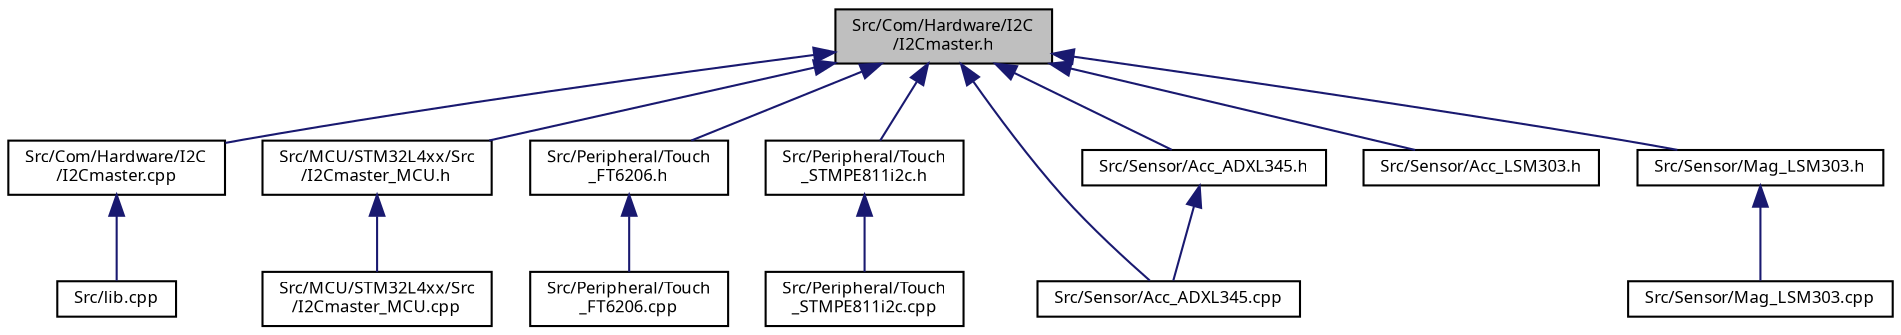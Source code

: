 digraph "Src/Com/Hardware/I2C/I2Cmaster.h"
{
  edge [fontname="Sans",fontsize="8",labelfontname="Sans",labelfontsize="8"];
  node [fontname="Sans",fontsize="8",shape=record];
  Node1 [label="Src/Com/Hardware/I2C\l/I2Cmaster.h",height=0.2,width=0.4,color="black", fillcolor="grey75", style="filled", fontcolor="black"];
  Node1 -> Node2 [dir="back",color="midnightblue",fontsize="8",style="solid",fontname="Sans"];
  Node2 [label="Src/Com/Hardware/I2C\l/I2Cmaster.cpp",height=0.2,width=0.4,color="black", fillcolor="white", style="filled",URL="$_i2_cmaster_8cpp.html"];
  Node2 -> Node3 [dir="back",color="midnightblue",fontsize="8",style="solid",fontname="Sans"];
  Node3 [label="Src/lib.cpp",height=0.2,width=0.4,color="black", fillcolor="white", style="filled",URL="$lib_8cpp.html",tooltip="Summary of complete library code. "];
  Node1 -> Node4 [dir="back",color="midnightblue",fontsize="8",style="solid",fontname="Sans"];
  Node4 [label="Src/MCU/STM32L4xx/Src\l/I2Cmaster_MCU.h",height=0.2,width=0.4,color="black", fillcolor="white", style="filled",URL="$_i2_cmaster___m_c_u_8h.html"];
  Node4 -> Node5 [dir="back",color="midnightblue",fontsize="8",style="solid",fontname="Sans"];
  Node5 [label="Src/MCU/STM32L4xx/Src\l/I2Cmaster_MCU.cpp",height=0.2,width=0.4,color="black", fillcolor="white", style="filled",URL="$_i2_cmaster___m_c_u_8cpp.html"];
  Node1 -> Node6 [dir="back",color="midnightblue",fontsize="8",style="solid",fontname="Sans"];
  Node6 [label="Src/Peripheral/Touch\l_FT6206.h",height=0.2,width=0.4,color="black", fillcolor="white", style="filled",URL="$_touch___f_t6206_8h.html"];
  Node6 -> Node7 [dir="back",color="midnightblue",fontsize="8",style="solid",fontname="Sans"];
  Node7 [label="Src/Peripheral/Touch\l_FT6206.cpp",height=0.2,width=0.4,color="black", fillcolor="white", style="filled",URL="$_touch___f_t6206_8cpp.html"];
  Node1 -> Node8 [dir="back",color="midnightblue",fontsize="8",style="solid",fontname="Sans"];
  Node8 [label="Src/Peripheral/Touch\l_STMPE811i2c.h",height=0.2,width=0.4,color="black", fillcolor="white", style="filled",URL="$_touch___s_t_m_p_e811i2c_8h.html"];
  Node8 -> Node9 [dir="back",color="midnightblue",fontsize="8",style="solid",fontname="Sans"];
  Node9 [label="Src/Peripheral/Touch\l_STMPE811i2c.cpp",height=0.2,width=0.4,color="black", fillcolor="white", style="filled",URL="$_touch___s_t_m_p_e811i2c_8cpp.html"];
  Node1 -> Node10 [dir="back",color="midnightblue",fontsize="8",style="solid",fontname="Sans"];
  Node10 [label="Src/Sensor/Acc_ADXL345.cpp",height=0.2,width=0.4,color="black", fillcolor="white", style="filled",URL="$_acc___a_d_x_l345_8cpp.html"];
  Node1 -> Node11 [dir="back",color="midnightblue",fontsize="8",style="solid",fontname="Sans"];
  Node11 [label="Src/Sensor/Acc_ADXL345.h",height=0.2,width=0.4,color="black", fillcolor="white", style="filled",URL="$_acc___a_d_x_l345_8h.html"];
  Node11 -> Node10 [dir="back",color="midnightblue",fontsize="8",style="solid",fontname="Sans"];
  Node1 -> Node12 [dir="back",color="midnightblue",fontsize="8",style="solid",fontname="Sans"];
  Node12 [label="Src/Sensor/Acc_LSM303.h",height=0.2,width=0.4,color="black", fillcolor="white", style="filled",URL="$_acc___l_s_m303_8h.html"];
  Node1 -> Node13 [dir="back",color="midnightblue",fontsize="8",style="solid",fontname="Sans"];
  Node13 [label="Src/Sensor/Mag_LSM303.h",height=0.2,width=0.4,color="black", fillcolor="white", style="filled",URL="$_mag___l_s_m303_8h.html"];
  Node13 -> Node14 [dir="back",color="midnightblue",fontsize="8",style="solid",fontname="Sans"];
  Node14 [label="Src/Sensor/Mag_LSM303.cpp",height=0.2,width=0.4,color="black", fillcolor="white", style="filled",URL="$_mag___l_s_m303_8cpp.html"];
}
